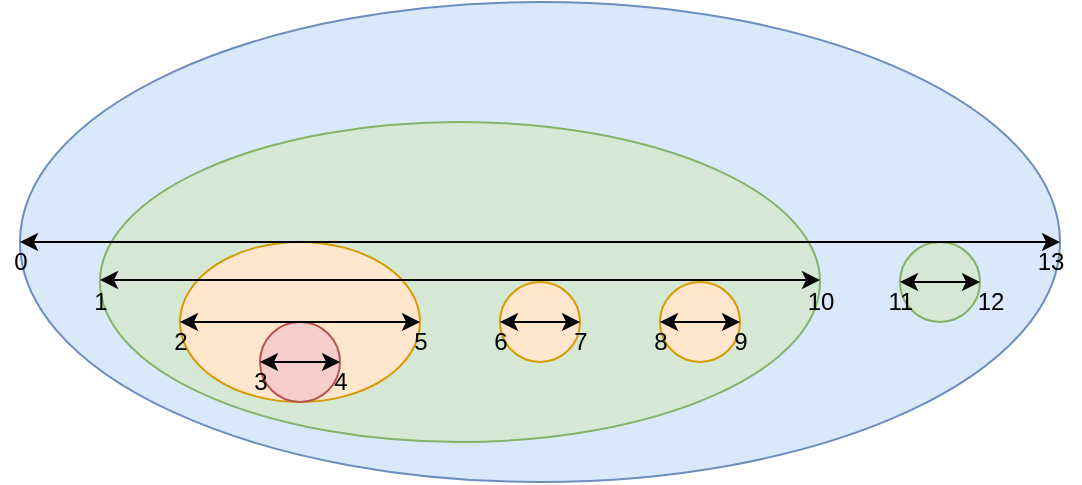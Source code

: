 <mxfile version="14.7.0" type="embed">
    <diagram id="NlKpK8F6OsHW_GdwONzk" name="ページ1">
        <mxGraphModel dx="355" dy="185" grid="1" gridSize="10" guides="1" tooltips="1" connect="1" arrows="1" fold="1" page="1" pageScale="1" pageWidth="827" pageHeight="1169" math="0" shadow="0">
            <root>
                <mxCell id="0"/>
                <mxCell id="1" parent="0"/>
                <mxCell id="42" value="" style="group" vertex="1" connectable="0" parent="1">
                    <mxGeometry x="120" y="280" width="530" height="240" as="geometry"/>
                </mxCell>
                <mxCell id="36" value="" style="ellipse;whiteSpace=wrap;html=1;strokeColor=#6c8ebf;fillColor=#dae8fc;" vertex="1" parent="42">
                    <mxGeometry width="520" height="240" as="geometry"/>
                </mxCell>
                <mxCell id="37" value="" style="ellipse;whiteSpace=wrap;html=1;fillColor=#d5e8d4;strokeColor=#82b366;" vertex="1" parent="42">
                    <mxGeometry x="40" y="60" width="360" height="160" as="geometry"/>
                </mxCell>
                <mxCell id="38" value="" style="ellipse;whiteSpace=wrap;html=1;fillColor=#ffe6cc;strokeColor=#d79b00;" vertex="1" parent="42">
                    <mxGeometry x="240" y="140" width="40" height="40" as="geometry"/>
                </mxCell>
                <mxCell id="31" value="" style="ellipse;whiteSpace=wrap;html=1;fillColor=#ffe6cc;strokeColor=#d79b00;" vertex="1" parent="42">
                    <mxGeometry x="80" y="120" width="120" height="80" as="geometry"/>
                </mxCell>
                <mxCell id="30" value="" style="ellipse;whiteSpace=wrap;html=1;fillColor=#d5e8d4;strokeColor=#82b366;" vertex="1" parent="42">
                    <mxGeometry x="440" y="120" width="40" height="40" as="geometry"/>
                </mxCell>
                <mxCell id="40" value="" style="ellipse;whiteSpace=wrap;html=1;fillColor=#ffe6cc;strokeColor=#d79b00;" vertex="1" parent="42">
                    <mxGeometry x="320" y="140" width="40" height="40" as="geometry"/>
                </mxCell>
                <mxCell id="41" value="" style="ellipse;whiteSpace=wrap;html=1;fillColor=#f8cecc;strokeColor=#b85450;" vertex="1" parent="42">
                    <mxGeometry x="120" y="160" width="40" height="40" as="geometry"/>
                </mxCell>
                <mxCell id="43" value="" style="group" vertex="1" connectable="0" parent="42">
                    <mxGeometry x="-10" y="120" width="540" height="80" as="geometry"/>
                </mxCell>
                <mxCell id="2" value="" style="endArrow=classic;startArrow=classic;html=1;" edge="1" parent="43">
                    <mxGeometry width="50" height="50" relative="1" as="geometry">
                        <mxPoint x="10" as="sourcePoint"/>
                        <mxPoint x="530" as="targetPoint"/>
                    </mxGeometry>
                </mxCell>
                <mxCell id="3" value="" style="endArrow=classic;startArrow=classic;html=1;" edge="1" parent="43">
                    <mxGeometry width="50" height="50" relative="1" as="geometry">
                        <mxPoint x="50" y="19" as="sourcePoint"/>
                        <mxPoint x="410" y="19" as="targetPoint"/>
                    </mxGeometry>
                </mxCell>
                <mxCell id="4" value="" style="endArrow=classic;startArrow=classic;html=1;" edge="1" parent="43">
                    <mxGeometry width="50" height="50" relative="1" as="geometry">
                        <mxPoint x="90" y="40" as="sourcePoint"/>
                        <mxPoint x="210" y="40" as="targetPoint"/>
                    </mxGeometry>
                </mxCell>
                <mxCell id="5" value="" style="endArrow=classic;startArrow=classic;html=1;" edge="1" parent="43">
                    <mxGeometry width="50" height="50" relative="1" as="geometry">
                        <mxPoint x="130" y="60" as="sourcePoint"/>
                        <mxPoint x="170" y="60" as="targetPoint"/>
                    </mxGeometry>
                </mxCell>
                <mxCell id="6" value="" style="endArrow=classic;startArrow=classic;html=1;" edge="1" parent="43">
                    <mxGeometry width="50" height="50" relative="1" as="geometry">
                        <mxPoint x="250" y="40" as="sourcePoint"/>
                        <mxPoint x="290" y="40" as="targetPoint"/>
                    </mxGeometry>
                </mxCell>
                <mxCell id="7" value="" style="endArrow=classic;startArrow=classic;html=1;" edge="1" parent="43">
                    <mxGeometry width="50" height="50" relative="1" as="geometry">
                        <mxPoint x="330" y="40" as="sourcePoint"/>
                        <mxPoint x="370" y="40" as="targetPoint"/>
                    </mxGeometry>
                </mxCell>
                <mxCell id="8" value="" style="endArrow=classic;startArrow=classic;html=1;" edge="1" parent="43">
                    <mxGeometry width="50" height="50" relative="1" as="geometry">
                        <mxPoint x="450" y="20" as="sourcePoint"/>
                        <mxPoint x="490" y="20" as="targetPoint"/>
                    </mxGeometry>
                </mxCell>
                <mxCell id="10" value="0" style="text;html=1;align=center;verticalAlign=middle;resizable=0;points=[];autosize=1;strokeColor=none;" vertex="1" parent="43">
                    <mxGeometry width="20" height="20" as="geometry"/>
                </mxCell>
                <mxCell id="11" value="1" style="text;html=1;align=center;verticalAlign=middle;resizable=0;points=[];autosize=1;strokeColor=none;" vertex="1" parent="43">
                    <mxGeometry x="40" y="20" width="20" height="20" as="geometry"/>
                </mxCell>
                <mxCell id="12" value="2" style="text;html=1;align=center;verticalAlign=middle;resizable=0;points=[];autosize=1;strokeColor=none;" vertex="1" parent="43">
                    <mxGeometry x="80" y="40" width="20" height="20" as="geometry"/>
                </mxCell>
                <mxCell id="13" value="3" style="text;html=1;align=center;verticalAlign=middle;resizable=0;points=[];autosize=1;strokeColor=none;" vertex="1" parent="43">
                    <mxGeometry x="120" y="60" width="20" height="20" as="geometry"/>
                </mxCell>
                <mxCell id="14" value="4" style="text;html=1;align=center;verticalAlign=middle;resizable=0;points=[];autosize=1;strokeColor=none;" vertex="1" parent="43">
                    <mxGeometry x="160" y="60" width="20" height="20" as="geometry"/>
                </mxCell>
                <mxCell id="15" value="5" style="text;html=1;align=center;verticalAlign=middle;resizable=0;points=[];autosize=1;strokeColor=none;" vertex="1" parent="43">
                    <mxGeometry x="200" y="40" width="20" height="20" as="geometry"/>
                </mxCell>
                <mxCell id="16" value="6" style="text;html=1;align=center;verticalAlign=middle;resizable=0;points=[];autosize=1;strokeColor=none;" vertex="1" parent="43">
                    <mxGeometry x="240" y="40" width="20" height="20" as="geometry"/>
                </mxCell>
                <mxCell id="17" value="7" style="text;html=1;align=center;verticalAlign=middle;resizable=0;points=[];autosize=1;strokeColor=none;" vertex="1" parent="43">
                    <mxGeometry x="280" y="40" width="20" height="20" as="geometry"/>
                </mxCell>
                <mxCell id="18" value="8" style="text;html=1;align=center;verticalAlign=middle;resizable=0;points=[];autosize=1;strokeColor=none;" vertex="1" parent="43">
                    <mxGeometry x="320" y="40" width="20" height="20" as="geometry"/>
                </mxCell>
                <mxCell id="19" value="9" style="text;html=1;align=center;verticalAlign=middle;resizable=0;points=[];autosize=1;strokeColor=none;" vertex="1" parent="43">
                    <mxGeometry x="360" y="40" width="20" height="20" as="geometry"/>
                </mxCell>
                <mxCell id="20" value="10" style="text;html=1;align=center;verticalAlign=middle;resizable=0;points=[];autosize=1;strokeColor=none;" vertex="1" parent="43">
                    <mxGeometry x="395" y="20" width="30" height="20" as="geometry"/>
                </mxCell>
                <mxCell id="21" value="11" style="text;html=1;align=center;verticalAlign=middle;resizable=0;points=[];autosize=1;strokeColor=none;" vertex="1" parent="43">
                    <mxGeometry x="435" y="20" width="30" height="20" as="geometry"/>
                </mxCell>
                <mxCell id="22" value="12" style="text;html=1;align=center;verticalAlign=middle;resizable=0;points=[];autosize=1;strokeColor=none;" vertex="1" parent="43">
                    <mxGeometry x="480" y="20" width="30" height="20" as="geometry"/>
                </mxCell>
                <mxCell id="23" value="13" style="text;html=1;align=center;verticalAlign=middle;resizable=0;points=[];autosize=1;strokeColor=none;" vertex="1" parent="43">
                    <mxGeometry x="510" width="30" height="20" as="geometry"/>
                </mxCell>
            </root>
        </mxGraphModel>
    </diagram>
</mxfile>
